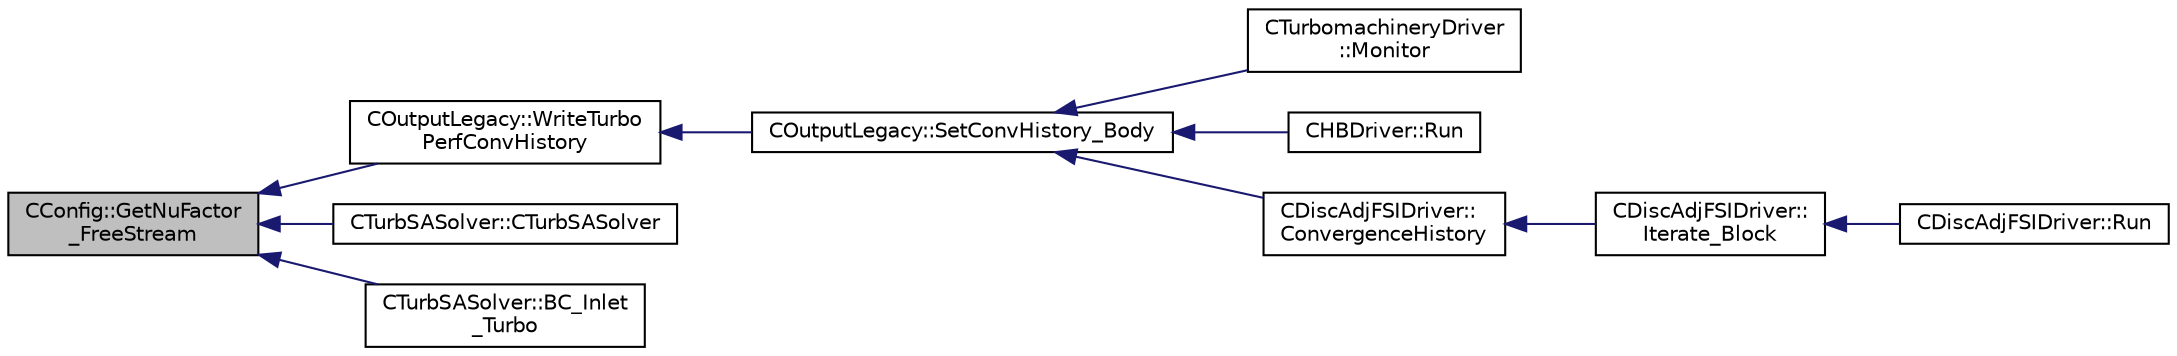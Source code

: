 digraph "CConfig::GetNuFactor_FreeStream"
{
  edge [fontname="Helvetica",fontsize="10",labelfontname="Helvetica",labelfontsize="10"];
  node [fontname="Helvetica",fontsize="10",shape=record];
  rankdir="LR";
  Node9765 [label="CConfig::GetNuFactor\l_FreeStream",height=0.2,width=0.4,color="black", fillcolor="grey75", style="filled", fontcolor="black"];
  Node9765 -> Node9766 [dir="back",color="midnightblue",fontsize="10",style="solid",fontname="Helvetica"];
  Node9766 [label="COutputLegacy::WriteTurbo\lPerfConvHistory",height=0.2,width=0.4,color="black", fillcolor="white", style="filled",URL="$class_c_output_legacy.html#ac513b03d79ae233f09ee97f59371d038",tooltip="Compute . "];
  Node9766 -> Node9767 [dir="back",color="midnightblue",fontsize="10",style="solid",fontname="Helvetica"];
  Node9767 [label="COutputLegacy::SetConvHistory_Body",height=0.2,width=0.4,color="black", fillcolor="white", style="filled",URL="$class_c_output_legacy.html#a217cc0d778a3828499189a9debee47c6",tooltip="Write the history file and the convergence on the screen for serial computations. ..."];
  Node9767 -> Node9768 [dir="back",color="midnightblue",fontsize="10",style="solid",fontname="Helvetica"];
  Node9768 [label="CTurbomachineryDriver\l::Monitor",height=0.2,width=0.4,color="black", fillcolor="white", style="filled",URL="$class_c_turbomachinery_driver.html#a41d7b50bbacef68eb5436293ebb2da4f",tooltip="Monitor the computation. "];
  Node9767 -> Node9769 [dir="back",color="midnightblue",fontsize="10",style="solid",fontname="Helvetica"];
  Node9769 [label="CHBDriver::Run",height=0.2,width=0.4,color="black", fillcolor="white", style="filled",URL="$class_c_h_b_driver.html#a98c0448a8e0404845ee54e25b62eaea9",tooltip="Run a single iteration of a Harmonic Balance problem. "];
  Node9767 -> Node9770 [dir="back",color="midnightblue",fontsize="10",style="solid",fontname="Helvetica"];
  Node9770 [label="CDiscAdjFSIDriver::\lConvergenceHistory",height=0.2,width=0.4,color="black", fillcolor="white", style="filled",URL="$class_c_disc_adj_f_s_i_driver.html#a139dfa2442613879f2b15f28a09c2bd5",tooltip="Output the convergence history. "];
  Node9770 -> Node9771 [dir="back",color="midnightblue",fontsize="10",style="solid",fontname="Helvetica"];
  Node9771 [label="CDiscAdjFSIDriver::\lIterate_Block",height=0.2,width=0.4,color="black", fillcolor="white", style="filled",URL="$class_c_disc_adj_f_s_i_driver.html#a84949f139fa795b7d34d6ff77e82eb5c",tooltip="Iterate a certain block for adjoint FSI - may be the whole set of variables or independent and subite..."];
  Node9771 -> Node9772 [dir="back",color="midnightblue",fontsize="10",style="solid",fontname="Helvetica"];
  Node9772 [label="CDiscAdjFSIDriver::Run",height=0.2,width=0.4,color="black", fillcolor="white", style="filled",URL="$class_c_disc_adj_f_s_i_driver.html#a2e965d6e9c4dcfc296077cae225cab21",tooltip="Run a Discrete Adjoint iteration for the FSI problem. "];
  Node9765 -> Node9773 [dir="back",color="midnightblue",fontsize="10",style="solid",fontname="Helvetica"];
  Node9773 [label="CTurbSASolver::CTurbSASolver",height=0.2,width=0.4,color="black", fillcolor="white", style="filled",URL="$class_c_turb_s_a_solver.html#a06a8b09d1563dd48f364ff6e97c25cd8"];
  Node9765 -> Node9774 [dir="back",color="midnightblue",fontsize="10",style="solid",fontname="Helvetica"];
  Node9774 [label="CTurbSASolver::BC_Inlet\l_Turbo",height=0.2,width=0.4,color="black", fillcolor="white", style="filled",URL="$class_c_turb_s_a_solver.html#a2e05ecc017b2b3716bfc6728e4a734e8",tooltip="Impose the inlet boundary condition. "];
}
